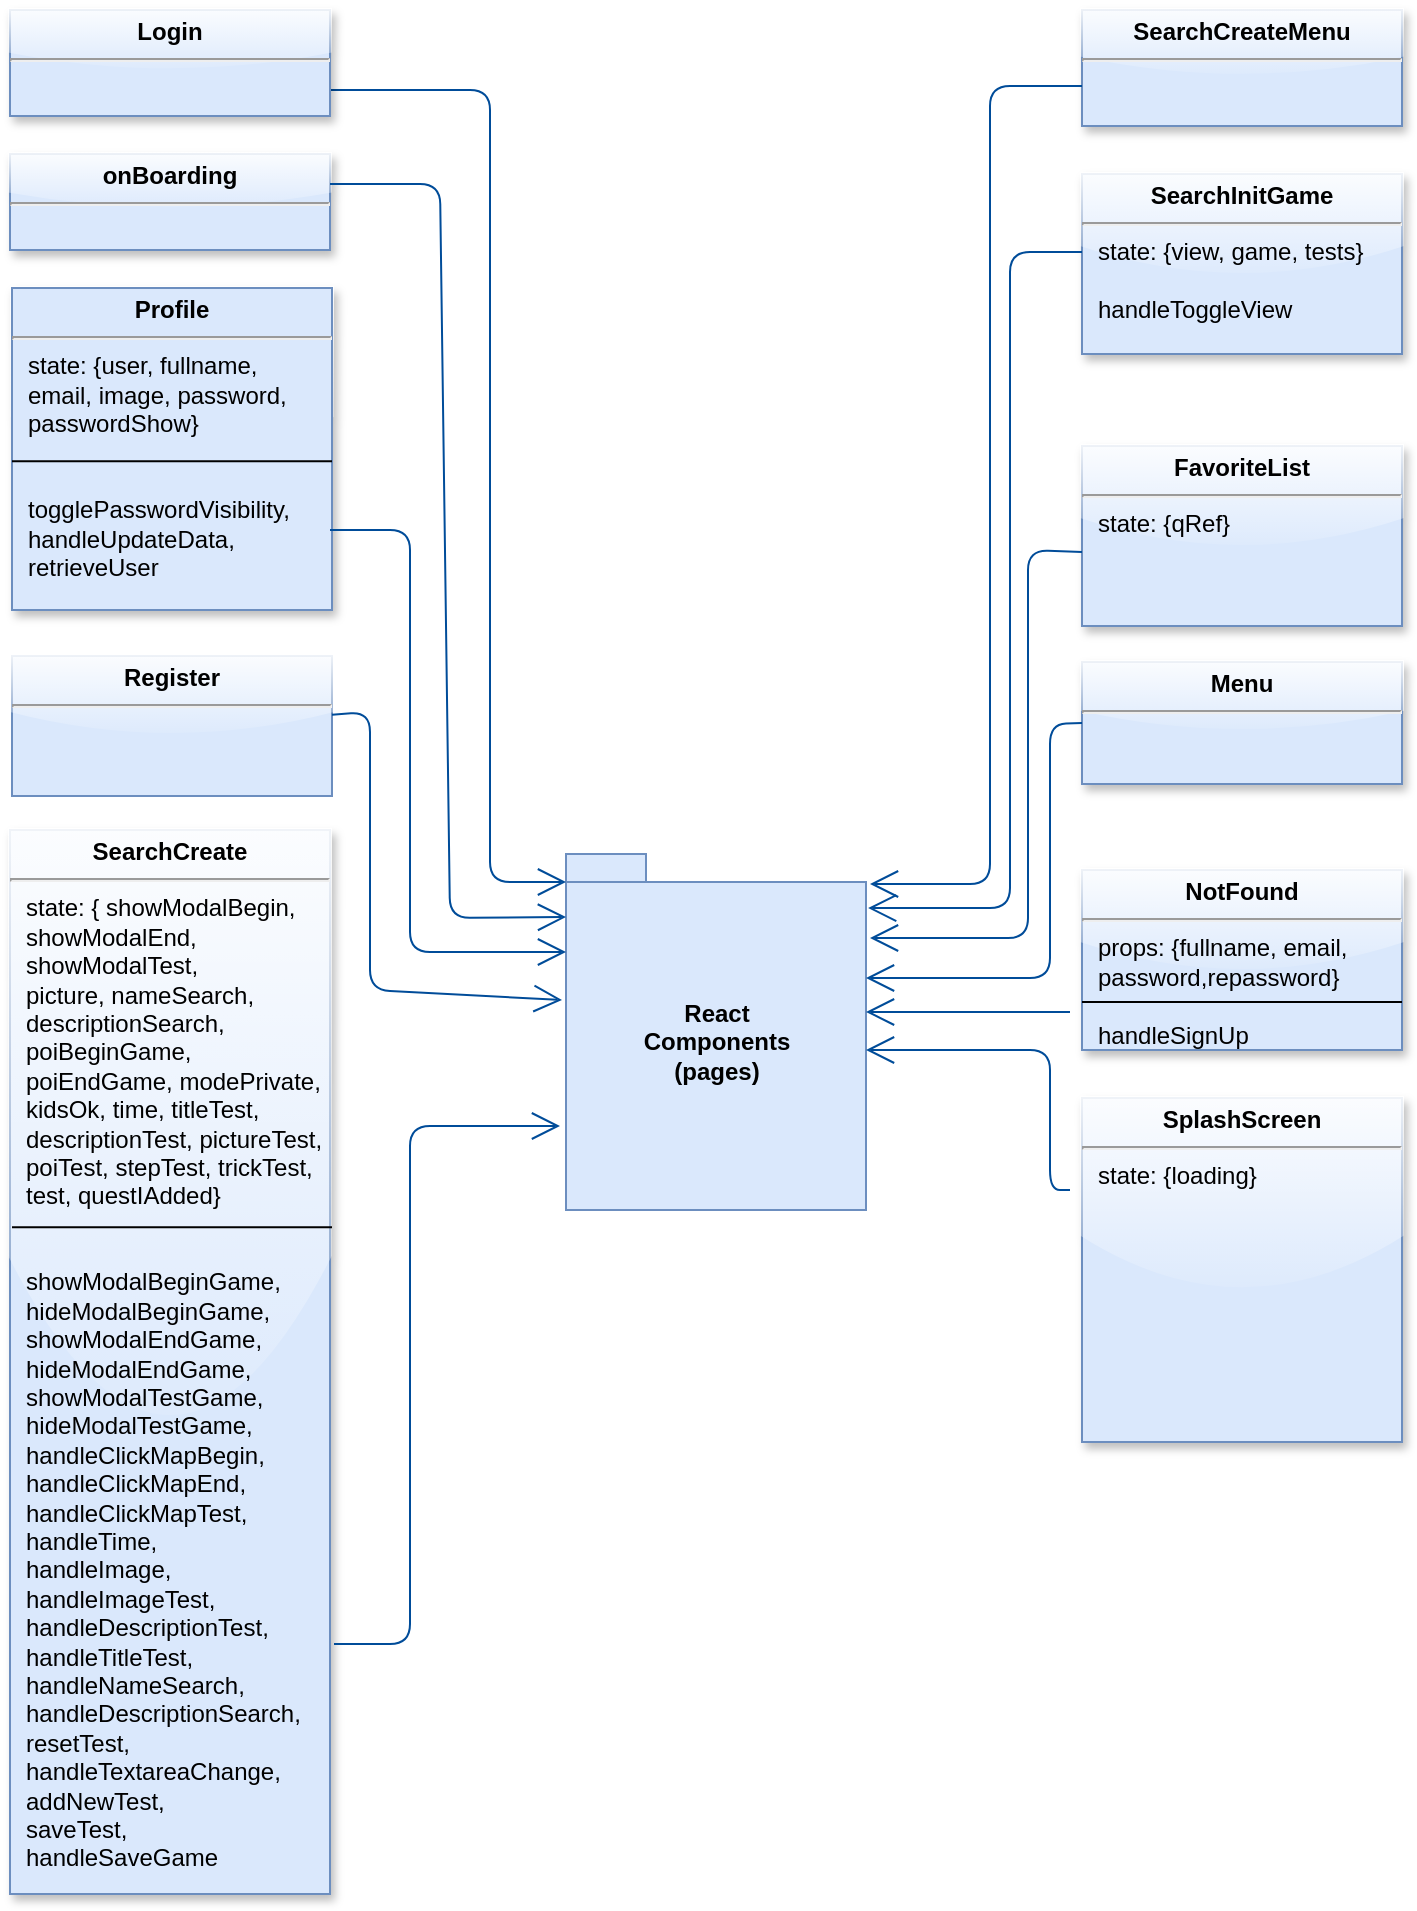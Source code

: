 <mxfile version="14.1.1" type="device"><diagram id="HS-gGLQbE62-hqSnFJKD" name="Page-1"><mxGraphModel dx="1298" dy="741" grid="0" gridSize="10" guides="1" tooltips="1" connect="1" arrows="1" fold="1" page="1" pageScale="1" pageWidth="827" pageHeight="1169" math="0" shadow="0"><root><mxCell id="0"/><mxCell id="1" parent="0"/><mxCell id="j0PHmmRxFHYfNblkw_nq-38" value="" style="group;rounded=0;shadow=1;align=left;strokeColor=#6c8ebf;fillColor=#dae8fc;glass=1;sketch=0;" parent="1" vertex="1" connectable="0"><mxGeometry x="576" y="366" width="160" height="61" as="geometry"/></mxCell><mxCell id="j0PHmmRxFHYfNblkw_nq-22" value="&lt;p style=&quot;margin: 4px 0px 0px ; text-align: center&quot;&gt;&lt;b&gt;Menu&lt;/b&gt;&lt;/p&gt;&lt;hr&gt;&lt;p style=&quot;margin: 0px 0px 0px 8px&quot;&gt;&lt;br&gt;&lt;/p&gt;&lt;p style=&quot;margin: 0px 0px 0px 8px&quot;&gt;&lt;br&gt;&lt;/p&gt;&lt;p style=&quot;margin: 0px 0px 0px 8px&quot;&gt;&lt;br&gt;&lt;/p&gt;" style="verticalAlign=top;align=left;overflow=fill;fontSize=12;fontFamily=Helvetica;html=1;fillColor=#dae8fc;strokeColor=#6c8ebf;glass=1;" parent="j0PHmmRxFHYfNblkw_nq-38" vertex="1"><mxGeometry width="160" height="61" as="geometry"/></mxCell><mxCell id="j0PHmmRxFHYfNblkw_nq-1" value="React&lt;br&gt;Components&lt;br&gt;(pages)" style="shape=folder;fontStyle=1;spacingTop=10;tabWidth=40;tabHeight=14;tabPosition=left;html=1;fillColor=#dae8fc;strokeColor=#6c8ebf;" parent="1" vertex="1"><mxGeometry x="318" y="462" width="150" height="178" as="geometry"/></mxCell><mxCell id="j0PHmmRxFHYfNblkw_nq-9" value="&lt;p style=&quot;margin: 4px 0px 0px ; text-align: center&quot;&gt;&lt;b&gt;onBoarding&lt;/b&gt;&lt;/p&gt;&lt;hr&gt;&lt;p style=&quot;margin: 0px 0px 0px 8px&quot;&gt;&lt;br&gt;&lt;/p&gt;" style="verticalAlign=top;align=left;overflow=fill;fontSize=12;fontFamily=Helvetica;html=1;rounded=0;shadow=1;strokeColor=#6c8ebf;fillColor=#dae8fc;glass=1;sketch=0;" parent="1" vertex="1"><mxGeometry x="40" y="112" width="160" height="48" as="geometry"/></mxCell><mxCell id="j0PHmmRxFHYfNblkw_nq-15" value="&lt;p style=&quot;margin: 4px 0px 0px ; text-align: center&quot;&gt;&lt;b&gt;SearchCreate&lt;/b&gt;&lt;/p&gt;&lt;hr&gt;&lt;p style=&quot;margin: 0px 0px 0px 8px&quot;&gt;&lt;span&gt;state: { showModalBegin,&amp;nbsp;&lt;/span&gt;&lt;/p&gt;&lt;p style=&quot;margin: 0px 0px 0px 8px&quot;&gt;&lt;span&gt;showModalEnd,&amp;nbsp;&lt;/span&gt;&lt;/p&gt;&lt;p style=&quot;margin: 0px 0px 0px 8px&quot;&gt;&lt;span&gt;showModalTest,&lt;/span&gt;&lt;/p&gt;&lt;p style=&quot;margin: 0px 0px 0px 8px&quot;&gt;&lt;span&gt;picture, nameSearch,&amp;nbsp;&lt;/span&gt;&lt;/p&gt;&lt;p style=&quot;margin: 0px 0px 0px 8px&quot;&gt;&lt;span&gt;descriptionSearch,&lt;/span&gt;&lt;/p&gt;&lt;p style=&quot;margin: 0px 0px 0px 8px&quot;&gt;&lt;span&gt;poiBeginGame,&amp;nbsp;&lt;/span&gt;&lt;/p&gt;&lt;p style=&quot;margin: 0px 0px 0px 8px&quot;&gt;&lt;span&gt;poiEndGame, modePrivate,&lt;/span&gt;&lt;/p&gt;&lt;p style=&quot;margin: 0px 0px 0px 8px&quot;&gt;&lt;span&gt;kidsOk, time, titleTest,&lt;/span&gt;&lt;/p&gt;&lt;p style=&quot;margin: 0px 0px 0px 8px&quot;&gt;&lt;span&gt;descriptionTest, pictureTest,&lt;/span&gt;&lt;/p&gt;&lt;p style=&quot;margin: 0px 0px 0px 8px&quot;&gt;&lt;span&gt;poiTest, stepTest, trickTest,&lt;/span&gt;&lt;/p&gt;&lt;p style=&quot;margin: 0px 0px 0px 8px&quot;&gt;&lt;span&gt;test, questIAdded}&lt;/span&gt;&lt;/p&gt;&lt;p style=&quot;margin: 0px 0px 0px 8px&quot;&gt;&lt;span&gt;&lt;br&gt;&lt;/span&gt;&lt;/p&gt;&lt;p style=&quot;margin: 0px 0px 0px 8px&quot;&gt;&lt;span&gt;&lt;br&gt;&lt;/span&gt;&lt;/p&gt;&lt;p style=&quot;margin: 0px 0px 0px 8px&quot;&gt;&lt;span&gt;showModalBeginGame,&lt;br&gt;&lt;/span&gt;&lt;/p&gt;&lt;p style=&quot;margin: 0px 0px 0px 8px&quot;&gt;&lt;span&gt;hideModalBeginGame,&lt;br&gt;&lt;/span&gt;&lt;/p&gt;&lt;p style=&quot;margin: 0px 0px 0px 8px&quot;&gt;&lt;span&gt;showModalEndGame,&lt;br&gt;&lt;/span&gt;&lt;/p&gt;&lt;p style=&quot;margin: 0px 0px 0px 8px&quot;&gt;&lt;span&gt;hideModalEndGame,&lt;br&gt;&lt;/span&gt;&lt;/p&gt;&lt;p style=&quot;margin: 0px 0px 0px 8px&quot;&gt;&lt;span&gt;showModalTestGame,&lt;br&gt;&lt;/span&gt;&lt;/p&gt;&lt;p style=&quot;margin: 0px 0px 0px 8px&quot;&gt;&lt;span&gt;hideModalTestGame,&lt;br&gt;&lt;/span&gt;&lt;/p&gt;&lt;p style=&quot;margin: 0px 0px 0px 8px&quot;&gt;&lt;span&gt;handleClickMapBegin,&lt;br&gt;&lt;/span&gt;&lt;/p&gt;&lt;p style=&quot;margin: 0px 0px 0px 8px&quot;&gt;&lt;span&gt;handleClickMapEnd,&lt;br&gt;&lt;/span&gt;&lt;/p&gt;&lt;p style=&quot;margin: 0px 0px 0px 8px&quot;&gt;&lt;span&gt;handleClickMapTest,&lt;br&gt;&lt;/span&gt;&lt;/p&gt;&lt;p style=&quot;margin: 0px 0px 0px 8px&quot;&gt;&lt;span&gt;handleTime,&lt;br&gt;&lt;/span&gt;&lt;/p&gt;&lt;p style=&quot;margin: 0px 0px 0px 8px&quot;&gt;&lt;span&gt;handleImage,&lt;br&gt;&lt;/span&gt;&lt;/p&gt;&lt;p style=&quot;margin: 0px 0px 0px 8px&quot;&gt;&lt;span&gt;handleImageTest,&lt;br&gt;&lt;/span&gt;&lt;/p&gt;&lt;p style=&quot;margin: 0px 0px 0px 8px&quot;&gt;&lt;span&gt;handleDescriptionTest,&lt;br&gt;&lt;/span&gt;&lt;/p&gt;&lt;p style=&quot;margin: 0px 0px 0px 8px&quot;&gt;&lt;span&gt;handleTitleTest,&lt;br&gt;&lt;/span&gt;&lt;/p&gt;&lt;p style=&quot;margin: 0px 0px 0px 8px&quot;&gt;&lt;span&gt;handleNameSearch,&lt;br&gt;&lt;/span&gt;&lt;/p&gt;&lt;p style=&quot;margin: 0px 0px 0px 8px&quot;&gt;&lt;span&gt;handleDescriptionSearch,&lt;br&gt;&lt;/span&gt;&lt;/p&gt;&lt;p style=&quot;margin: 0px 0px 0px 8px&quot;&gt;&lt;span&gt;resetTest,&lt;br&gt;&lt;/span&gt;&lt;/p&gt;&lt;p style=&quot;margin: 0px 0px 0px 8px&quot;&gt;handleTextareaChange,&lt;br&gt;&lt;/p&gt;&lt;p style=&quot;margin: 0px 0px 0px 8px&quot;&gt;addNewTest,&lt;br&gt;&lt;/p&gt;&lt;p style=&quot;margin: 0px 0px 0px 8px&quot;&gt;saveTest,&lt;br&gt;&lt;/p&gt;&lt;p style=&quot;margin: 0px 0px 0px 8px&quot;&gt;handleSaveGame&lt;br&gt;&lt;/p&gt;&lt;p style=&quot;margin: 0px 0px 0px 8px&quot;&gt;&lt;br&gt;&lt;/p&gt;" style="verticalAlign=top;align=left;overflow=fill;fontSize=12;fontFamily=Helvetica;html=1;rounded=0;shadow=1;strokeColor=#6c8ebf;fillColor=#dae8fc;glass=1;sketch=0;" parent="1" vertex="1"><mxGeometry x="40" y="450" width="160" height="532" as="geometry"/></mxCell><mxCell id="j0PHmmRxFHYfNblkw_nq-18" value="&lt;p style=&quot;margin: 4px 0px 0px ; text-align: center&quot;&gt;&lt;b&gt;SearchCreateMenu&lt;/b&gt;&lt;/p&gt;&lt;hr&gt;&lt;p style=&quot;margin: 0px 0px 0px 8px&quot;&gt;&lt;br&gt;&lt;/p&gt;" style="verticalAlign=top;align=left;overflow=fill;fontSize=12;fontFamily=Helvetica;html=1;rounded=0;shadow=1;strokeColor=#6c8ebf;fillColor=#dae8fc;glass=1;sketch=0;" parent="1" vertex="1"><mxGeometry x="576" y="40" width="160" height="58" as="geometry"/></mxCell><mxCell id="j0PHmmRxFHYfNblkw_nq-19" value="&lt;p style=&quot;margin: 4px 0px 0px ; text-align: center&quot;&gt;&lt;b&gt;SearchInitGame&lt;/b&gt;&lt;/p&gt;&lt;hr&gt;&lt;p style=&quot;margin: 0px 0px 0px 8px&quot;&gt;state: {view, game, tests}&lt;br&gt;&lt;/p&gt;&lt;p style=&quot;margin: 0px 0px 0px 8px&quot;&gt;&lt;br&gt;&lt;/p&gt;&lt;p style=&quot;margin: 0px 0px 0px 8px&quot;&gt;handleToggleView&lt;br&gt;&lt;/p&gt;" style="verticalAlign=top;align=left;overflow=fill;fontSize=12;fontFamily=Helvetica;html=1;rounded=0;shadow=1;strokeColor=#6c8ebf;fillColor=#dae8fc;glass=1;sketch=0;" parent="1" vertex="1"><mxGeometry x="576" y="122" width="160" height="90" as="geometry"/></mxCell><mxCell id="j0PHmmRxFHYfNblkw_nq-20" value="&lt;p style=&quot;margin: 4px 0px 0px ; text-align: center&quot;&gt;&lt;b&gt;FavoriteList&lt;/b&gt;&lt;/p&gt;&lt;hr&gt;&lt;p style=&quot;margin: 0px 0px 0px 8px&quot;&gt;state: {qRef}&lt;br&gt;&lt;/p&gt;&lt;p style=&quot;margin: 0px 0px 0px 8px&quot;&gt;&lt;br&gt;&lt;/p&gt;" style="verticalAlign=top;align=left;overflow=fill;fontSize=12;fontFamily=Helvetica;html=1;rounded=0;shadow=1;strokeColor=#6c8ebf;fillColor=#dae8fc;glass=1;sketch=0;" parent="1" vertex="1"><mxGeometry x="576" y="258" width="160" height="90" as="geometry"/></mxCell><mxCell id="j0PHmmRxFHYfNblkw_nq-21" value="&lt;p style=&quot;margin: 4px 0px 0px ; text-align: center&quot;&gt;&lt;b&gt;NotFound&lt;/b&gt;&lt;/p&gt;&lt;hr&gt;&lt;p style=&quot;margin: 0px 0px 0px 8px&quot;&gt;&lt;span&gt;props: {fullname, email,&amp;nbsp;&lt;/span&gt;&lt;br&gt;&lt;/p&gt;&lt;p style=&quot;margin: 0px 0px 0px 8px&quot;&gt;password,repassword}&lt;/p&gt;&lt;p style=&quot;margin: 0px 0px 0px 8px&quot;&gt;&lt;br&gt;&lt;/p&gt;&lt;p style=&quot;margin: 0px 0px 0px 8px&quot;&gt;handleSignUp&lt;br&gt;&lt;/p&gt;" style="verticalAlign=top;align=left;overflow=fill;fontSize=12;fontFamily=Helvetica;html=1;rounded=0;shadow=1;strokeColor=#6c8ebf;fillColor=#dae8fc;glass=1;sketch=0;" parent="1" vertex="1"><mxGeometry x="576" y="470" width="160" height="90" as="geometry"/></mxCell><mxCell id="j0PHmmRxFHYfNblkw_nq-23" value="&lt;p style=&quot;margin: 4px 0px 0px ; text-align: center&quot;&gt;&lt;b&gt;SplashScreen&lt;/b&gt;&lt;/p&gt;&lt;hr&gt;&lt;p style=&quot;margin: 0px 0px 0px 8px&quot;&gt;&lt;span&gt;state: {loading}&lt;/span&gt;&lt;br&gt;&lt;/p&gt;" style="verticalAlign=top;align=left;overflow=fill;fontSize=12;fontFamily=Helvetica;html=1;rounded=0;shadow=1;strokeColor=#6c8ebf;fillColor=#dae8fc;glass=1;sketch=0;" parent="1" vertex="1"><mxGeometry x="576" y="584" width="160" height="172" as="geometry"/></mxCell><mxCell id="j0PHmmRxFHYfNblkw_nq-39" value="" style="line;strokeWidth=1;fillColor=none;align=left;verticalAlign=middle;spacingTop=-1;spacingLeft=3;spacingRight=3;rotatable=0;labelPosition=right;points=[];portConstraint=eastwest;" parent="1" vertex="1"><mxGeometry x="576" y="532" width="160" height="8" as="geometry"/></mxCell><mxCell id="j0PHmmRxFHYfNblkw_nq-34" value="" style="group;rounded=0;shadow=1;align=left;strokeColor=#6c8ebf;fillColor=#dae8fc;glass=1;sketch=0;" parent="1" vertex="1" connectable="0"><mxGeometry x="41" y="179" width="160" height="161" as="geometry"/></mxCell><mxCell id="j0PHmmRxFHYfNblkw_nq-10" value="&lt;p style=&quot;margin: 4px 0px 0px ; text-align: center&quot;&gt;&lt;b&gt;Profile&lt;/b&gt;&lt;/p&gt;&lt;hr&gt;&lt;p style=&quot;margin: 0px 0px 0px 8px&quot;&gt;state: {user, fullname,&amp;nbsp;&lt;/p&gt;&lt;p style=&quot;margin: 0px 0px 0px 8px&quot;&gt;email, image, password,&amp;nbsp;&lt;/p&gt;&lt;p style=&quot;margin: 0px 0px 0px 8px&quot;&gt;passwordShow}&lt;/p&gt;&lt;p style=&quot;margin: 0px 0px 0px 8px&quot;&gt;&lt;br&gt;&lt;/p&gt;&lt;p style=&quot;margin: 0px 0px 0px 8px&quot;&gt;&lt;br&gt;&lt;/p&gt;&lt;p style=&quot;margin: 0px 0px 0px 8px&quot;&gt;&lt;span&gt;togglePasswordVisibility,&lt;/span&gt;&lt;br&gt;&lt;/p&gt;&lt;p style=&quot;margin: 0px 0px 0px 8px&quot;&gt;handleUpdateData,&amp;nbsp;&lt;/p&gt;&lt;p style=&quot;margin: 0px 0px 0px 8px&quot;&gt;retrieveUser&lt;/p&gt;" style="verticalAlign=top;align=left;overflow=fill;fontSize=12;fontFamily=Helvetica;html=1;fillColor=#dae8fc;strokeColor=#6c8ebf;" parent="j0PHmmRxFHYfNblkw_nq-34" vertex="1"><mxGeometry width="160" height="161" as="geometry"/></mxCell><mxCell id="j0PHmmRxFHYfNblkw_nq-33" value="" style="line;strokeWidth=1;fillColor=none;align=left;verticalAlign=middle;spacingTop=-1;spacingLeft=3;spacingRight=3;rotatable=0;labelPosition=right;points=[];portConstraint=eastwest;" parent="j0PHmmRxFHYfNblkw_nq-34" vertex="1"><mxGeometry y="84.001" width="160" height="5.194" as="geometry"/></mxCell><mxCell id="j0PHmmRxFHYfNblkw_nq-13" value="&lt;p style=&quot;margin: 4px 0px 0px ; text-align: center&quot;&gt;&lt;b&gt;Register&lt;/b&gt;&lt;/p&gt;&lt;hr&gt;&lt;p style=&quot;margin: 0px 0px 0px 8px&quot;&gt;&lt;br&gt;&lt;/p&gt;&lt;p style=&quot;margin: 0px 0px 0px 8px&quot;&gt;&lt;br&gt;&lt;/p&gt;&lt;p style=&quot;margin: 0px 0px 0px 8px&quot;&gt;&lt;br&gt;&lt;/p&gt;&lt;p style=&quot;margin: 0px 0px 0px 8px&quot;&gt;&lt;br&gt;&lt;/p&gt;" style="verticalAlign=top;align=left;overflow=fill;fontSize=12;fontFamily=Helvetica;html=1;fillColor=#dae8fc;strokeColor=#6c8ebf;glass=1;" parent="1" vertex="1"><mxGeometry x="41" y="363" width="160" height="70" as="geometry"/></mxCell><mxCell id="j0PHmmRxFHYfNblkw_nq-42" value="" style="endArrow=open;endFill=1;endSize=12;html=1;entryX=0;entryY=0;entryDx=0;entryDy=14;entryPerimeter=0;strokeColor=#004C99;" parent="1" target="j0PHmmRxFHYfNblkw_nq-1" edge="1"><mxGeometry width="160" relative="1" as="geometry"><mxPoint x="200" y="80" as="sourcePoint"/><mxPoint x="280" y="500" as="targetPoint"/><Array as="points"><mxPoint x="280" y="80"/><mxPoint x="280" y="476"/></Array></mxGeometry></mxCell><mxCell id="j0PHmmRxFHYfNblkw_nq-43" value="" style="endArrow=open;endFill=1;endSize=12;html=1;entryX=0;entryY=0;entryDx=0;entryDy=31.5;entryPerimeter=0;strokeColor=#004C99;" parent="1" target="j0PHmmRxFHYfNblkw_nq-1" edge="1"><mxGeometry width="160" relative="1" as="geometry"><mxPoint x="200" y="127" as="sourcePoint"/><mxPoint x="260" y="520" as="targetPoint"/><Array as="points"><mxPoint x="255" y="127"/><mxPoint x="260" y="494"/></Array></mxGeometry></mxCell><mxCell id="j0PHmmRxFHYfNblkw_nq-44" value="" style="endArrow=open;endFill=1;endSize=12;html=1;entryX=0;entryY=0;entryDx=0;entryDy=49;entryPerimeter=0;strokeColor=#004C99;" parent="1" target="j0PHmmRxFHYfNblkw_nq-1" edge="1"><mxGeometry width="160" relative="1" as="geometry"><mxPoint x="200" y="300" as="sourcePoint"/><mxPoint x="260" y="650" as="targetPoint"/><Array as="points"><mxPoint x="240" y="300"/><mxPoint x="240" y="511"/></Array></mxGeometry></mxCell><mxCell id="j0PHmmRxFHYfNblkw_nq-47" value="" style="endArrow=open;endFill=1;endSize=12;html=1;strokeColor=#004C99;" parent="1" edge="1" source="j0PHmmRxFHYfNblkw_nq-13"><mxGeometry width="160" relative="1" as="geometry"><mxPoint x="200" y="601" as="sourcePoint"/><mxPoint x="316" y="535" as="targetPoint"/><Array as="points"><mxPoint x="220" y="391"/><mxPoint x="220" y="530"/></Array></mxGeometry></mxCell><mxCell id="j0PHmmRxFHYfNblkw_nq-49" value="" style="endArrow=open;endFill=1;endSize=12;html=1;strokeColor=#004C99;" parent="1" edge="1"><mxGeometry width="160" relative="1" as="geometry"><mxPoint x="202" y="857" as="sourcePoint"/><mxPoint x="315" y="598" as="targetPoint"/><Array as="points"><mxPoint x="240" y="857"/><mxPoint x="240" y="598"/></Array></mxGeometry></mxCell><mxCell id="j0PHmmRxFHYfNblkw_nq-52" value="" style="endArrow=open;endFill=1;endSize=12;html=1;strokeColor=#004C99;exitX=0;exitY=0.655;exitDx=0;exitDy=0;exitPerimeter=0;" parent="1" source="j0PHmmRxFHYfNblkw_nq-18" edge="1"><mxGeometry width="160" relative="1" as="geometry"><mxPoint x="450" y="81" as="sourcePoint"/><mxPoint x="470" y="477" as="targetPoint"/><Array as="points"><mxPoint x="530" y="78"/><mxPoint x="530" y="477"/></Array></mxGeometry></mxCell><mxCell id="j0PHmmRxFHYfNblkw_nq-53" value="" style="endArrow=open;endFill=1;endSize=12;html=1;strokeColor=#004C99;entryX=1.007;entryY=0.152;entryDx=0;entryDy=0;entryPerimeter=0;" parent="1" target="j0PHmmRxFHYfNblkw_nq-1" edge="1"><mxGeometry width="160" relative="1" as="geometry"><mxPoint x="576" y="161" as="sourcePoint"/><mxPoint x="470" y="592.5" as="targetPoint"/><Array as="points"><mxPoint x="540" y="161"/><mxPoint x="540" y="489"/></Array></mxGeometry></mxCell><mxCell id="j0PHmmRxFHYfNblkw_nq-54" value="" style="endArrow=open;endFill=1;endSize=12;html=1;strokeColor=#004C99;exitX=0;exitY=0.589;exitDx=0;exitDy=0;exitPerimeter=0;" parent="1" source="j0PHmmRxFHYfNblkw_nq-20" edge="1"><mxGeometry width="160" relative="1" as="geometry"><mxPoint x="585" y="212.96" as="sourcePoint"/><mxPoint x="470" y="504" as="targetPoint"/><Array as="points"><mxPoint x="549" y="310"/><mxPoint x="549" y="504"/></Array></mxGeometry></mxCell><mxCell id="j0PHmmRxFHYfNblkw_nq-55" value="" style="endArrow=open;endFill=1;endSize=12;html=1;strokeColor=#004C99;exitX=0;exitY=0.5;exitDx=0;exitDy=0;" parent="1" source="j0PHmmRxFHYfNblkw_nq-22" edge="1"><mxGeometry width="160" relative="1" as="geometry"><mxPoint x="574" y="331.01" as="sourcePoint"/><mxPoint x="468" y="524" as="targetPoint"/><Array as="points"><mxPoint x="560" y="397"/><mxPoint x="560" y="524"/></Array></mxGeometry></mxCell><mxCell id="j0PHmmRxFHYfNblkw_nq-56" value="" style="endArrow=open;endFill=1;endSize=12;html=1;strokeColor=#004C99;" parent="1" edge="1"><mxGeometry width="160" relative="1" as="geometry"><mxPoint x="570" y="541" as="sourcePoint"/><mxPoint x="468" y="541" as="targetPoint"/><Array as="points"/></mxGeometry></mxCell><mxCell id="j0PHmmRxFHYfNblkw_nq-57" value="" style="endArrow=open;endFill=1;endSize=12;html=1;strokeColor=#004C99;" parent="1" edge="1"><mxGeometry width="160" relative="1" as="geometry"><mxPoint x="570" y="630" as="sourcePoint"/><mxPoint x="468" y="560" as="targetPoint"/><Array as="points"><mxPoint x="560" y="630"/><mxPoint x="560" y="560"/></Array></mxGeometry></mxCell><mxCell id="j0PHmmRxFHYfNblkw_nq-8" value="&lt;p style=&quot;margin: 4px 0px 0px ; text-align: center&quot;&gt;&lt;b&gt;Login&lt;/b&gt;&lt;/p&gt;&lt;hr&gt;&lt;p style=&quot;margin: 0px ; margin-left: 8px&quot;&gt;&lt;br&gt;&lt;/p&gt;&lt;p style=&quot;margin: 0px ; margin-left: 8px&quot;&gt;&lt;br&gt;&lt;/p&gt;" style="verticalAlign=top;align=left;overflow=fill;fontSize=12;fontFamily=Helvetica;html=1;rounded=0;shadow=1;strokeColor=#6c8ebf;fillColor=#dae8fc;glass=1;sketch=0;" parent="1" vertex="1"><mxGeometry x="40" y="40" width="160" height="53" as="geometry"/></mxCell><mxCell id="GU9s0rEIRx-JzOEnoLKm-2" value="" style="line;strokeWidth=1;fillColor=none;align=left;verticalAlign=middle;spacingTop=-1;spacingLeft=3;spacingRight=3;rotatable=0;labelPosition=right;points=[];portConstraint=eastwest;" vertex="1" parent="1"><mxGeometry x="41" y="646.001" width="160" height="5.194" as="geometry"/></mxCell></root></mxGraphModel></diagram></mxfile>